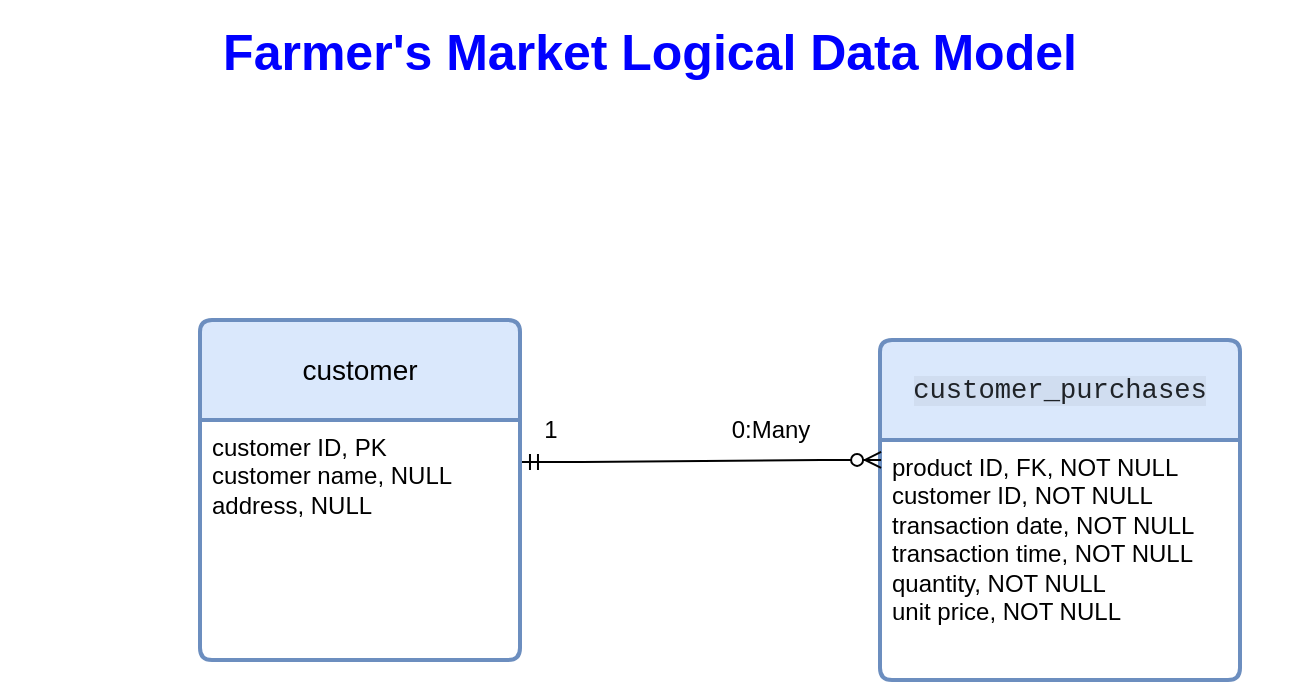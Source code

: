 <mxfile version="28.0.7">
  <diagram name="Page-1" id="wVqoXy-dvgbrVmqmg898">
    <mxGraphModel dx="925" dy="534" grid="1" gridSize="10" guides="1" tooltips="1" connect="1" arrows="1" fold="1" page="1" pageScale="1" pageWidth="850" pageHeight="1100" math="0" shadow="0">
      <root>
        <mxCell id="0" />
        <mxCell id="1" parent="0" />
        <mxCell id="oKOKhQD7-OJcF7SCPOgU-1" value="customer" style="swimlane;childLayout=stackLayout;horizontal=1;startSize=50;horizontalStack=0;rounded=1;fontSize=14;fontStyle=0;strokeWidth=2;resizeParent=0;resizeLast=1;shadow=0;dashed=0;align=center;arcSize=4;whiteSpace=wrap;html=1;fillColor=#dae8fc;strokeColor=#6c8ebf;" parent="1" vertex="1">
          <mxGeometry x="160" y="220" width="160" height="170" as="geometry" />
        </mxCell>
        <mxCell id="oKOKhQD7-OJcF7SCPOgU-2" value="&lt;div&gt;customer ID, PK&lt;/div&gt;&lt;div&gt;customer name, NULL&lt;/div&gt;&lt;div&gt;&lt;span style=&quot;background-color: transparent; color: light-dark(rgb(0, 0, 0), rgb(255, 255, 255));&quot;&gt;address, NULL&lt;/span&gt;&lt;/div&gt;" style="align=left;strokeColor=none;fillColor=none;spacingLeft=4;spacingRight=4;fontSize=12;verticalAlign=top;resizable=0;rotatable=0;part=1;html=1;whiteSpace=wrap;" parent="oKOKhQD7-OJcF7SCPOgU-1" vertex="1">
          <mxGeometry y="50" width="160" height="120" as="geometry" />
        </mxCell>
        <mxCell id="oKOKhQD7-OJcF7SCPOgU-3" value="&lt;span style=&quot;color: rgb(31, 35, 40); font-family: &amp;quot;Monaspace Neon&amp;quot;, ui-monospace, SFMono-Regular, &amp;quot;SF Mono&amp;quot;, Menlo, Consolas, &amp;quot;Liberation Mono&amp;quot;, monospace; font-size: 13.6px; text-align: start; white-space-collapse: break-spaces; background-color: rgba(129, 139, 152, 0.12);&quot;&gt;customer_purchases&lt;/span&gt;" style="swimlane;childLayout=stackLayout;horizontal=1;startSize=50;horizontalStack=0;rounded=1;fontSize=14;fontStyle=0;strokeWidth=2;resizeParent=0;resizeLast=1;shadow=0;dashed=0;align=center;arcSize=4;whiteSpace=wrap;html=1;fillColor=#dae8fc;strokeColor=#6c8ebf;snapToPoint=1;" parent="1" vertex="1">
          <mxGeometry x="500" y="230" width="180" height="170" as="geometry" />
        </mxCell>
        <mxCell id="oKOKhQD7-OJcF7SCPOgU-4" value="&lt;div&gt;product ID, FK, NOT NULL&lt;/div&gt;&lt;div&gt;customer ID, NOT NULL&lt;/div&gt;&lt;div&gt;transaction date, NOT NULL&lt;/div&gt;&lt;div&gt;transaction time, NOT NULL&lt;/div&gt;&lt;div&gt;quantity, NOT NULL&lt;/div&gt;&lt;div&gt;unit price, NOT NULL&lt;/div&gt;&lt;div&gt;&lt;br&gt;&lt;/div&gt;" style="align=left;strokeColor=none;fillColor=none;spacingLeft=4;spacingRight=4;fontSize=12;verticalAlign=top;resizable=0;rotatable=0;part=1;html=1;whiteSpace=wrap;" parent="oKOKhQD7-OJcF7SCPOgU-3" vertex="1">
          <mxGeometry y="50" width="180" height="120" as="geometry" />
        </mxCell>
        <mxCell id="q7WGcW0kNlbvszsN_YS7-1" value="" style="edgeStyle=entityRelationEdgeStyle;fontSize=12;html=1;endArrow=ERzeroToMany;startArrow=ERmandOne;rounded=0;entryX=0.003;entryY=0.083;entryDx=0;entryDy=0;entryPerimeter=0;exitX=0.033;exitY=1.033;exitDx=0;exitDy=0;exitPerimeter=0;" edge="1" parent="1" source="q7WGcW0kNlbvszsN_YS7-7" target="oKOKhQD7-OJcF7SCPOgU-4">
          <mxGeometry width="100" height="100" relative="1" as="geometry">
            <mxPoint x="264" y="290" as="sourcePoint" />
            <mxPoint x="455" y="80" as="targetPoint" />
          </mxGeometry>
        </mxCell>
        <mxCell id="q7WGcW0kNlbvszsN_YS7-6" value="&lt;font style=&quot;font-size: 25px; color: rgb(0, 0, 255);&quot;&gt;&lt;b&gt;Farmer&#39;s Market Logical Data Model&lt;/b&gt;&lt;/font&gt;" style="text;strokeColor=none;align=center;fillColor=none;html=1;verticalAlign=middle;whiteSpace=wrap;rounded=0;" vertex="1" parent="1">
          <mxGeometry x="60" y="60" width="650" height="50" as="geometry" />
        </mxCell>
        <mxCell id="q7WGcW0kNlbvszsN_YS7-7" value="1" style="text;html=1;align=center;verticalAlign=middle;resizable=0;points=[];autosize=1;strokeColor=none;fillColor=none;" vertex="1" parent="1">
          <mxGeometry x="320" y="260" width="30" height="30" as="geometry" />
        </mxCell>
        <mxCell id="q7WGcW0kNlbvszsN_YS7-8" value="0:Many" style="text;html=1;align=center;verticalAlign=middle;resizable=0;points=[];autosize=1;strokeColor=none;fillColor=none;" vertex="1" parent="1">
          <mxGeometry x="415" y="260" width="60" height="30" as="geometry" />
        </mxCell>
      </root>
    </mxGraphModel>
  </diagram>
</mxfile>
